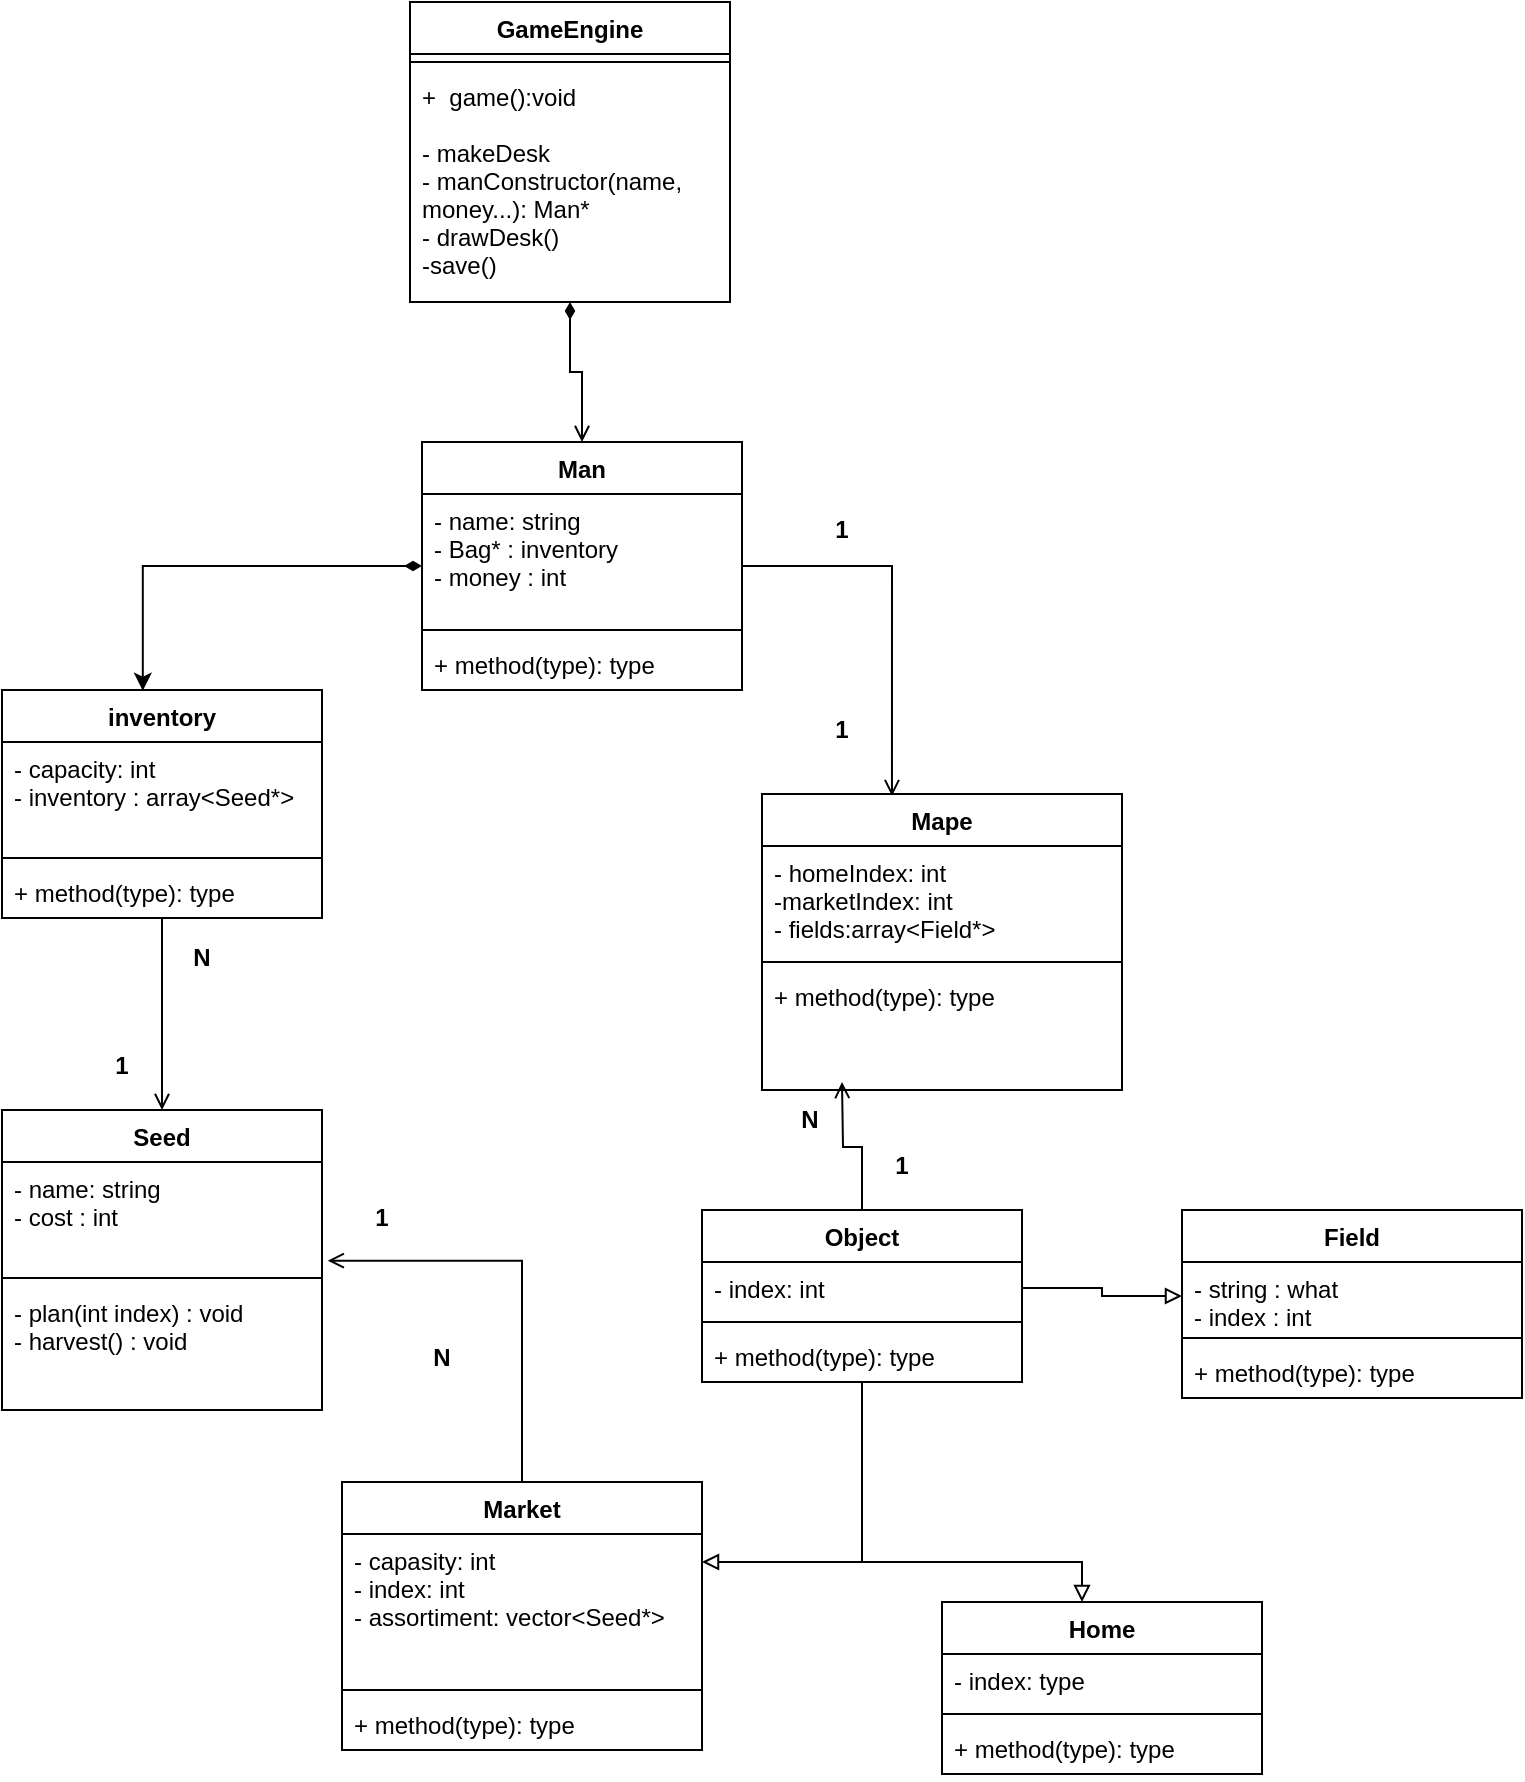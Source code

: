<mxfile version="15.9.1" type="device"><diagram id="q5oIfxZJrDA0CqXd7NWH" name="Page-1"><mxGraphModel dx="1351" dy="921" grid="1" gridSize="10" guides="1" tooltips="1" connect="1" arrows="1" fold="1" page="1" pageScale="1" pageWidth="827" pageHeight="1169" math="0" shadow="0"><root><mxCell id="0"/><mxCell id="1" parent="0"/><mxCell id="0uABZ38NjB0-yuBCxGMb-27" style="edgeStyle=orthogonalEdgeStyle;rounded=0;orthogonalLoop=1;jettySize=auto;html=1;entryX=0.44;entryY=0.003;entryDx=0;entryDy=0;entryPerimeter=0;startArrow=diamondThin;startFill=1;" parent="1" source="0uABZ38NjB0-yuBCxGMb-1" target="0uABZ38NjB0-yuBCxGMb-5" edge="1"><mxGeometry relative="1" as="geometry"/></mxCell><mxCell id="VSG5A4pmF9z6NoxKLI5u-10" style="edgeStyle=orthogonalEdgeStyle;rounded=0;orthogonalLoop=1;jettySize=auto;html=1;entryX=0.361;entryY=0.007;entryDx=0;entryDy=0;entryPerimeter=0;startArrow=none;startFill=0;endArrow=open;endFill=0;" edge="1" parent="1" source="0uABZ38NjB0-yuBCxGMb-1" target="VSG5A4pmF9z6NoxKLI5u-6"><mxGeometry relative="1" as="geometry"/></mxCell><mxCell id="0uABZ38NjB0-yuBCxGMb-1" value="Man" style="swimlane;fontStyle=1;align=center;verticalAlign=top;childLayout=stackLayout;horizontal=1;startSize=26;horizontalStack=0;resizeParent=1;resizeParentMax=0;resizeLast=0;collapsible=1;marginBottom=0;" parent="1" vertex="1"><mxGeometry x="300" y="260" width="160" height="124" as="geometry"/></mxCell><mxCell id="0uABZ38NjB0-yuBCxGMb-2" value="- name: string&#xa;- Bag* : inventory&#xa;- money : int &#xa;" style="text;strokeColor=none;fillColor=none;align=left;verticalAlign=top;spacingLeft=4;spacingRight=4;overflow=hidden;rotatable=0;points=[[0,0.5],[1,0.5]];portConstraint=eastwest;" parent="0uABZ38NjB0-yuBCxGMb-1" vertex="1"><mxGeometry y="26" width="160" height="64" as="geometry"/></mxCell><mxCell id="0uABZ38NjB0-yuBCxGMb-3" value="" style="line;strokeWidth=1;fillColor=none;align=left;verticalAlign=middle;spacingTop=-1;spacingLeft=3;spacingRight=3;rotatable=0;labelPosition=right;points=[];portConstraint=eastwest;" parent="0uABZ38NjB0-yuBCxGMb-1" vertex="1"><mxGeometry y="90" width="160" height="8" as="geometry"/></mxCell><mxCell id="0uABZ38NjB0-yuBCxGMb-4" value="+ method(type): type" style="text;strokeColor=none;fillColor=none;align=left;verticalAlign=top;spacingLeft=4;spacingRight=4;overflow=hidden;rotatable=0;points=[[0,0.5],[1,0.5]];portConstraint=eastwest;" parent="0uABZ38NjB0-yuBCxGMb-1" vertex="1"><mxGeometry y="98" width="160" height="26" as="geometry"/></mxCell><mxCell id="0uABZ38NjB0-yuBCxGMb-32" style="edgeStyle=orthogonalEdgeStyle;rounded=0;orthogonalLoop=1;jettySize=auto;html=1;startArrow=none;startFill=0;endArrow=open;endFill=0;" parent="1" source="0uABZ38NjB0-yuBCxGMb-5" target="0uABZ38NjB0-yuBCxGMb-17" edge="1"><mxGeometry relative="1" as="geometry"/></mxCell><mxCell id="0uABZ38NjB0-yuBCxGMb-5" value="inventory" style="swimlane;fontStyle=1;align=center;verticalAlign=top;childLayout=stackLayout;horizontal=1;startSize=26;horizontalStack=0;resizeParent=1;resizeParentMax=0;resizeLast=0;collapsible=1;marginBottom=0;" parent="1" vertex="1"><mxGeometry x="90" y="384" width="160" height="114" as="geometry"/></mxCell><mxCell id="0uABZ38NjB0-yuBCxGMb-6" value="- capacity: int&#xa;- inventory : array&lt;Seed*&gt; &#xa;&#xa;&#xa;" style="text;strokeColor=none;fillColor=none;align=left;verticalAlign=top;spacingLeft=4;spacingRight=4;overflow=hidden;rotatable=0;points=[[0,0.5],[1,0.5]];portConstraint=eastwest;" parent="0uABZ38NjB0-yuBCxGMb-5" vertex="1"><mxGeometry y="26" width="160" height="54" as="geometry"/></mxCell><mxCell id="0uABZ38NjB0-yuBCxGMb-7" value="" style="line;strokeWidth=1;fillColor=none;align=left;verticalAlign=middle;spacingTop=-1;spacingLeft=3;spacingRight=3;rotatable=0;labelPosition=right;points=[];portConstraint=eastwest;" parent="0uABZ38NjB0-yuBCxGMb-5" vertex="1"><mxGeometry y="80" width="160" height="8" as="geometry"/></mxCell><mxCell id="0uABZ38NjB0-yuBCxGMb-8" value="+ method(type): type" style="text;strokeColor=none;fillColor=none;align=left;verticalAlign=top;spacingLeft=4;spacingRight=4;overflow=hidden;rotatable=0;points=[[0,0.5],[1,0.5]];portConstraint=eastwest;" parent="0uABZ38NjB0-yuBCxGMb-5" vertex="1"><mxGeometry y="88" width="160" height="26" as="geometry"/></mxCell><mxCell id="0uABZ38NjB0-yuBCxGMb-9" value="Home" style="swimlane;fontStyle=1;align=center;verticalAlign=top;childLayout=stackLayout;horizontal=1;startSize=26;horizontalStack=0;resizeParent=1;resizeParentMax=0;resizeLast=0;collapsible=1;marginBottom=0;" parent="1" vertex="1"><mxGeometry x="560" y="840" width="160" height="86" as="geometry"/></mxCell><mxCell id="0uABZ38NjB0-yuBCxGMb-10" value="- index: type" style="text;strokeColor=none;fillColor=none;align=left;verticalAlign=top;spacingLeft=4;spacingRight=4;overflow=hidden;rotatable=0;points=[[0,0.5],[1,0.5]];portConstraint=eastwest;" parent="0uABZ38NjB0-yuBCxGMb-9" vertex="1"><mxGeometry y="26" width="160" height="26" as="geometry"/></mxCell><mxCell id="0uABZ38NjB0-yuBCxGMb-11" value="" style="line;strokeWidth=1;fillColor=none;align=left;verticalAlign=middle;spacingTop=-1;spacingLeft=3;spacingRight=3;rotatable=0;labelPosition=right;points=[];portConstraint=eastwest;" parent="0uABZ38NjB0-yuBCxGMb-9" vertex="1"><mxGeometry y="52" width="160" height="8" as="geometry"/></mxCell><mxCell id="0uABZ38NjB0-yuBCxGMb-12" value="+ method(type): type" style="text;strokeColor=none;fillColor=none;align=left;verticalAlign=top;spacingLeft=4;spacingRight=4;overflow=hidden;rotatable=0;points=[[0,0.5],[1,0.5]];portConstraint=eastwest;" parent="0uABZ38NjB0-yuBCxGMb-9" vertex="1"><mxGeometry y="60" width="160" height="26" as="geometry"/></mxCell><mxCell id="0uABZ38NjB0-yuBCxGMb-35" style="edgeStyle=orthogonalEdgeStyle;rounded=0;orthogonalLoop=1;jettySize=auto;html=1;entryX=1.018;entryY=0.914;entryDx=0;entryDy=0;entryPerimeter=0;startArrow=none;startFill=0;endArrow=open;endFill=0;" parent="1" source="0uABZ38NjB0-yuBCxGMb-13" target="0uABZ38NjB0-yuBCxGMb-18" edge="1"><mxGeometry relative="1" as="geometry"/></mxCell><mxCell id="0uABZ38NjB0-yuBCxGMb-13" value="Market" style="swimlane;fontStyle=1;align=center;verticalAlign=top;childLayout=stackLayout;horizontal=1;startSize=26;horizontalStack=0;resizeParent=1;resizeParentMax=0;resizeLast=0;collapsible=1;marginBottom=0;" parent="1" vertex="1"><mxGeometry x="260" y="780" width="180" height="134" as="geometry"/></mxCell><mxCell id="0uABZ38NjB0-yuBCxGMb-14" value="- capasity: int&#xa;- index: int&#xa;- assortiment: vector&lt;Seed*&gt; " style="text;strokeColor=none;fillColor=none;align=left;verticalAlign=top;spacingLeft=4;spacingRight=4;overflow=hidden;rotatable=0;points=[[0,0.5],[1,0.5]];portConstraint=eastwest;" parent="0uABZ38NjB0-yuBCxGMb-13" vertex="1"><mxGeometry y="26" width="180" height="74" as="geometry"/></mxCell><mxCell id="0uABZ38NjB0-yuBCxGMb-15" value="" style="line;strokeWidth=1;fillColor=none;align=left;verticalAlign=middle;spacingTop=-1;spacingLeft=3;spacingRight=3;rotatable=0;labelPosition=right;points=[];portConstraint=eastwest;" parent="0uABZ38NjB0-yuBCxGMb-13" vertex="1"><mxGeometry y="100" width="180" height="8" as="geometry"/></mxCell><mxCell id="0uABZ38NjB0-yuBCxGMb-16" value="+ method(type): type" style="text;strokeColor=none;fillColor=none;align=left;verticalAlign=top;spacingLeft=4;spacingRight=4;overflow=hidden;rotatable=0;points=[[0,0.5],[1,0.5]];portConstraint=eastwest;" parent="0uABZ38NjB0-yuBCxGMb-13" vertex="1"><mxGeometry y="108" width="180" height="26" as="geometry"/></mxCell><mxCell id="0uABZ38NjB0-yuBCxGMb-17" value="Seed" style="swimlane;fontStyle=1;align=center;verticalAlign=top;childLayout=stackLayout;horizontal=1;startSize=26;horizontalStack=0;resizeParent=1;resizeParentMax=0;resizeLast=0;collapsible=1;marginBottom=0;" parent="1" vertex="1"><mxGeometry x="90" y="594" width="160" height="150" as="geometry"/></mxCell><mxCell id="0uABZ38NjB0-yuBCxGMb-18" value="- name: string&#xa;- cost : int&#xa;&#xa;" style="text;strokeColor=none;fillColor=none;align=left;verticalAlign=top;spacingLeft=4;spacingRight=4;overflow=hidden;rotatable=0;points=[[0,0.5],[1,0.5]];portConstraint=eastwest;" parent="0uABZ38NjB0-yuBCxGMb-17" vertex="1"><mxGeometry y="26" width="160" height="54" as="geometry"/></mxCell><mxCell id="0uABZ38NjB0-yuBCxGMb-19" value="" style="line;strokeWidth=1;fillColor=none;align=left;verticalAlign=middle;spacingTop=-1;spacingLeft=3;spacingRight=3;rotatable=0;labelPosition=right;points=[];portConstraint=eastwest;" parent="0uABZ38NjB0-yuBCxGMb-17" vertex="1"><mxGeometry y="80" width="160" height="8" as="geometry"/></mxCell><mxCell id="0uABZ38NjB0-yuBCxGMb-20" value="- plan(int index) : void&#xa;- harvest() : void  " style="text;strokeColor=none;fillColor=none;align=left;verticalAlign=top;spacingLeft=4;spacingRight=4;overflow=hidden;rotatable=0;points=[[0,0.5],[1,0.5]];portConstraint=eastwest;" parent="0uABZ38NjB0-yuBCxGMb-17" vertex="1"><mxGeometry y="88" width="160" height="62" as="geometry"/></mxCell><mxCell id="0uABZ38NjB0-yuBCxGMb-42" style="edgeStyle=orthogonalEdgeStyle;rounded=0;orthogonalLoop=1;jettySize=auto;html=1;startArrow=none;startFill=0;endArrow=block;endFill=0;" parent="1" source="0uABZ38NjB0-yuBCxGMb-21" target="0uABZ38NjB0-yuBCxGMb-13" edge="1"><mxGeometry relative="1" as="geometry"><Array as="points"><mxPoint x="420" y="820"/></Array></mxGeometry></mxCell><mxCell id="0uABZ38NjB0-yuBCxGMb-43" style="edgeStyle=orthogonalEdgeStyle;rounded=0;orthogonalLoop=1;jettySize=auto;html=1;startArrow=none;startFill=0;endArrow=block;endFill=0;" parent="1" source="0uABZ38NjB0-yuBCxGMb-21" target="0uABZ38NjB0-yuBCxGMb-9" edge="1"><mxGeometry relative="1" as="geometry"><Array as="points"><mxPoint x="630" y="820"/></Array></mxGeometry></mxCell><mxCell id="VSG5A4pmF9z6NoxKLI5u-11" style="edgeStyle=orthogonalEdgeStyle;rounded=0;orthogonalLoop=1;jettySize=auto;html=1;startArrow=none;startFill=0;endArrow=open;endFill=0;" edge="1" parent="1" source="0uABZ38NjB0-yuBCxGMb-21"><mxGeometry relative="1" as="geometry"><mxPoint x="510" y="580" as="targetPoint"/></mxGeometry></mxCell><mxCell id="0uABZ38NjB0-yuBCxGMb-21" value="Object" style="swimlane;fontStyle=1;align=center;verticalAlign=top;childLayout=stackLayout;horizontal=1;startSize=26;horizontalStack=0;resizeParent=1;resizeParentMax=0;resizeLast=0;collapsible=1;marginBottom=0;" parent="1" vertex="1"><mxGeometry x="440" y="644" width="160" height="86" as="geometry"/></mxCell><mxCell id="0uABZ38NjB0-yuBCxGMb-22" value="- index: int" style="text;strokeColor=none;fillColor=none;align=left;verticalAlign=top;spacingLeft=4;spacingRight=4;overflow=hidden;rotatable=0;points=[[0,0.5],[1,0.5]];portConstraint=eastwest;" parent="0uABZ38NjB0-yuBCxGMb-21" vertex="1"><mxGeometry y="26" width="160" height="26" as="geometry"/></mxCell><mxCell id="0uABZ38NjB0-yuBCxGMb-23" value="" style="line;strokeWidth=1;fillColor=none;align=left;verticalAlign=middle;spacingTop=-1;spacingLeft=3;spacingRight=3;rotatable=0;labelPosition=right;points=[];portConstraint=eastwest;" parent="0uABZ38NjB0-yuBCxGMb-21" vertex="1"><mxGeometry y="52" width="160" height="8" as="geometry"/></mxCell><mxCell id="0uABZ38NjB0-yuBCxGMb-24" value="+ method(type): type" style="text;strokeColor=none;fillColor=none;align=left;verticalAlign=top;spacingLeft=4;spacingRight=4;overflow=hidden;rotatable=0;points=[[0,0.5],[1,0.5]];portConstraint=eastwest;" parent="0uABZ38NjB0-yuBCxGMb-21" vertex="1"><mxGeometry y="60" width="160" height="26" as="geometry"/></mxCell><mxCell id="0uABZ38NjB0-yuBCxGMb-33" value="N" style="text;align=center;fontStyle=1;verticalAlign=middle;spacingLeft=3;spacingRight=3;strokeColor=none;rotatable=0;points=[[0,0.5],[1,0.5]];portConstraint=eastwest;" parent="1" vertex="1"><mxGeometry x="150" y="504" width="80" height="26" as="geometry"/></mxCell><mxCell id="0uABZ38NjB0-yuBCxGMb-34" value="1" style="text;align=center;fontStyle=1;verticalAlign=middle;spacingLeft=3;spacingRight=3;strokeColor=none;rotatable=0;points=[[0,0.5],[1,0.5]];portConstraint=eastwest;" parent="1" vertex="1"><mxGeometry x="110" y="558" width="80" height="26" as="geometry"/></mxCell><mxCell id="0uABZ38NjB0-yuBCxGMb-37" value="N" style="text;align=center;fontStyle=1;verticalAlign=middle;spacingLeft=3;spacingRight=3;strokeColor=none;rotatable=0;points=[[0,0.5],[1,0.5]];portConstraint=eastwest;" parent="1" vertex="1"><mxGeometry x="270" y="704" width="80" height="26" as="geometry"/></mxCell><mxCell id="0uABZ38NjB0-yuBCxGMb-38" value="1" style="text;align=center;fontStyle=1;verticalAlign=middle;spacingLeft=3;spacingRight=3;strokeColor=none;rotatable=0;points=[[0,0.5],[1,0.5]];portConstraint=eastwest;" parent="1" vertex="1"><mxGeometry x="240" y="634" width="80" height="26" as="geometry"/></mxCell><mxCell id="VSG5A4pmF9z6NoxKLI5u-5" style="edgeStyle=orthogonalEdgeStyle;rounded=0;orthogonalLoop=1;jettySize=auto;html=1;startArrow=diamondThin;startFill=1;endArrow=open;endFill=0;" edge="1" parent="1" source="VSG5A4pmF9z6NoxKLI5u-1" target="0uABZ38NjB0-yuBCxGMb-1"><mxGeometry relative="1" as="geometry"/></mxCell><mxCell id="VSG5A4pmF9z6NoxKLI5u-1" value="GameEngine" style="swimlane;fontStyle=1;align=center;verticalAlign=top;childLayout=stackLayout;horizontal=1;startSize=26;horizontalStack=0;resizeParent=1;resizeParentMax=0;resizeLast=0;collapsible=1;marginBottom=0;" vertex="1" parent="1"><mxGeometry x="294" y="40" width="160" height="150" as="geometry"><mxRectangle x="300" y="40" width="110" height="26" as="alternateBounds"/></mxGeometry></mxCell><mxCell id="VSG5A4pmF9z6NoxKLI5u-3" value="" style="line;strokeWidth=1;fillColor=none;align=left;verticalAlign=middle;spacingTop=-1;spacingLeft=3;spacingRight=3;rotatable=0;labelPosition=right;points=[];portConstraint=eastwest;" vertex="1" parent="VSG5A4pmF9z6NoxKLI5u-1"><mxGeometry y="26" width="160" height="8" as="geometry"/></mxCell><mxCell id="VSG5A4pmF9z6NoxKLI5u-4" value="+  game():void&#xa;&#xa;- makeDesk&#xa;- manConstructor(name,&#xa;money...): Man* &#xa;- drawDesk()&#xa;-save()&#xa; " style="text;strokeColor=none;fillColor=none;align=left;verticalAlign=top;spacingLeft=4;spacingRight=4;overflow=hidden;rotatable=0;points=[[0,0.5],[1,0.5]];portConstraint=eastwest;" vertex="1" parent="VSG5A4pmF9z6NoxKLI5u-1"><mxGeometry y="34" width="160" height="116" as="geometry"/></mxCell><mxCell id="VSG5A4pmF9z6NoxKLI5u-6" value="Mape" style="swimlane;fontStyle=1;align=center;verticalAlign=top;childLayout=stackLayout;horizontal=1;startSize=26;horizontalStack=0;resizeParent=1;resizeParentMax=0;resizeLast=0;collapsible=1;marginBottom=0;" vertex="1" parent="1"><mxGeometry x="470" y="436" width="180" height="148" as="geometry"/></mxCell><mxCell id="VSG5A4pmF9z6NoxKLI5u-7" value="- homeIndex: int&#xa;-marketIndex: int&#xa;- fields:array&lt;Field*&gt;" style="text;strokeColor=none;fillColor=none;align=left;verticalAlign=top;spacingLeft=4;spacingRight=4;overflow=hidden;rotatable=0;points=[[0,0.5],[1,0.5]];portConstraint=eastwest;" vertex="1" parent="VSG5A4pmF9z6NoxKLI5u-6"><mxGeometry y="26" width="180" height="54" as="geometry"/></mxCell><mxCell id="VSG5A4pmF9z6NoxKLI5u-8" value="" style="line;strokeWidth=1;fillColor=none;align=left;verticalAlign=middle;spacingTop=-1;spacingLeft=3;spacingRight=3;rotatable=0;labelPosition=right;points=[];portConstraint=eastwest;" vertex="1" parent="VSG5A4pmF9z6NoxKLI5u-6"><mxGeometry y="80" width="180" height="8" as="geometry"/></mxCell><mxCell id="VSG5A4pmF9z6NoxKLI5u-9" value="+ method(type): type" style="text;strokeColor=none;fillColor=none;align=left;verticalAlign=top;spacingLeft=4;spacingRight=4;overflow=hidden;rotatable=0;points=[[0,0.5],[1,0.5]];portConstraint=eastwest;" vertex="1" parent="VSG5A4pmF9z6NoxKLI5u-6"><mxGeometry y="88" width="180" height="60" as="geometry"/></mxCell><mxCell id="VSG5A4pmF9z6NoxKLI5u-12" value="1" style="text;align=center;fontStyle=1;verticalAlign=middle;spacingLeft=3;spacingRight=3;strokeColor=none;rotatable=0;points=[[0,0.5],[1,0.5]];portConstraint=eastwest;" vertex="1" parent="1"><mxGeometry x="470" y="290" width="80" height="26" as="geometry"/></mxCell><mxCell id="VSG5A4pmF9z6NoxKLI5u-13" value="1" style="text;align=center;fontStyle=1;verticalAlign=middle;spacingLeft=3;spacingRight=3;strokeColor=none;rotatable=0;points=[[0,0.5],[1,0.5]];portConstraint=eastwest;" vertex="1" parent="1"><mxGeometry x="470" y="390" width="80" height="26" as="geometry"/></mxCell><mxCell id="VSG5A4pmF9z6NoxKLI5u-15" value="1" style="text;align=center;fontStyle=1;verticalAlign=middle;spacingLeft=3;spacingRight=3;strokeColor=none;rotatable=0;points=[[0,0.5],[1,0.5]];portConstraint=eastwest;" vertex="1" parent="1"><mxGeometry x="500" y="608" width="80" height="26" as="geometry"/></mxCell><mxCell id="VSG5A4pmF9z6NoxKLI5u-16" value="N" style="text;align=center;fontStyle=1;verticalAlign=middle;spacingLeft=3;spacingRight=3;strokeColor=none;rotatable=0;points=[[0,0.5],[1,0.5]];portConstraint=eastwest;" vertex="1" parent="1"><mxGeometry x="454" y="585" width="80" height="26" as="geometry"/></mxCell><mxCell id="VSG5A4pmF9z6NoxKLI5u-17" value="Field" style="swimlane;fontStyle=1;align=center;verticalAlign=top;childLayout=stackLayout;horizontal=1;startSize=26;horizontalStack=0;resizeParent=1;resizeParentMax=0;resizeLast=0;collapsible=1;marginBottom=0;" vertex="1" parent="1"><mxGeometry x="680" y="644" width="170" height="94" as="geometry"/></mxCell><mxCell id="VSG5A4pmF9z6NoxKLI5u-18" value="- string : what&#xa;- index : int&#xa; " style="text;strokeColor=none;fillColor=none;align=left;verticalAlign=top;spacingLeft=4;spacingRight=4;overflow=hidden;rotatable=0;points=[[0,0.5],[1,0.5]];portConstraint=eastwest;" vertex="1" parent="VSG5A4pmF9z6NoxKLI5u-17"><mxGeometry y="26" width="170" height="34" as="geometry"/></mxCell><mxCell id="VSG5A4pmF9z6NoxKLI5u-19" value="" style="line;strokeWidth=1;fillColor=none;align=left;verticalAlign=middle;spacingTop=-1;spacingLeft=3;spacingRight=3;rotatable=0;labelPosition=right;points=[];portConstraint=eastwest;" vertex="1" parent="VSG5A4pmF9z6NoxKLI5u-17"><mxGeometry y="60" width="170" height="8" as="geometry"/></mxCell><mxCell id="VSG5A4pmF9z6NoxKLI5u-20" value="+ method(type): type" style="text;strokeColor=none;fillColor=none;align=left;verticalAlign=top;spacingLeft=4;spacingRight=4;overflow=hidden;rotatable=0;points=[[0,0.5],[1,0.5]];portConstraint=eastwest;" vertex="1" parent="VSG5A4pmF9z6NoxKLI5u-17"><mxGeometry y="68" width="170" height="26" as="geometry"/></mxCell><mxCell id="VSG5A4pmF9z6NoxKLI5u-21" style="edgeStyle=orthogonalEdgeStyle;rounded=0;orthogonalLoop=1;jettySize=auto;html=1;entryX=0;entryY=0.5;entryDx=0;entryDy=0;startArrow=none;startFill=0;endArrow=block;endFill=0;" edge="1" parent="1" source="0uABZ38NjB0-yuBCxGMb-22" target="VSG5A4pmF9z6NoxKLI5u-18"><mxGeometry relative="1" as="geometry"/></mxCell></root></mxGraphModel></diagram></mxfile>